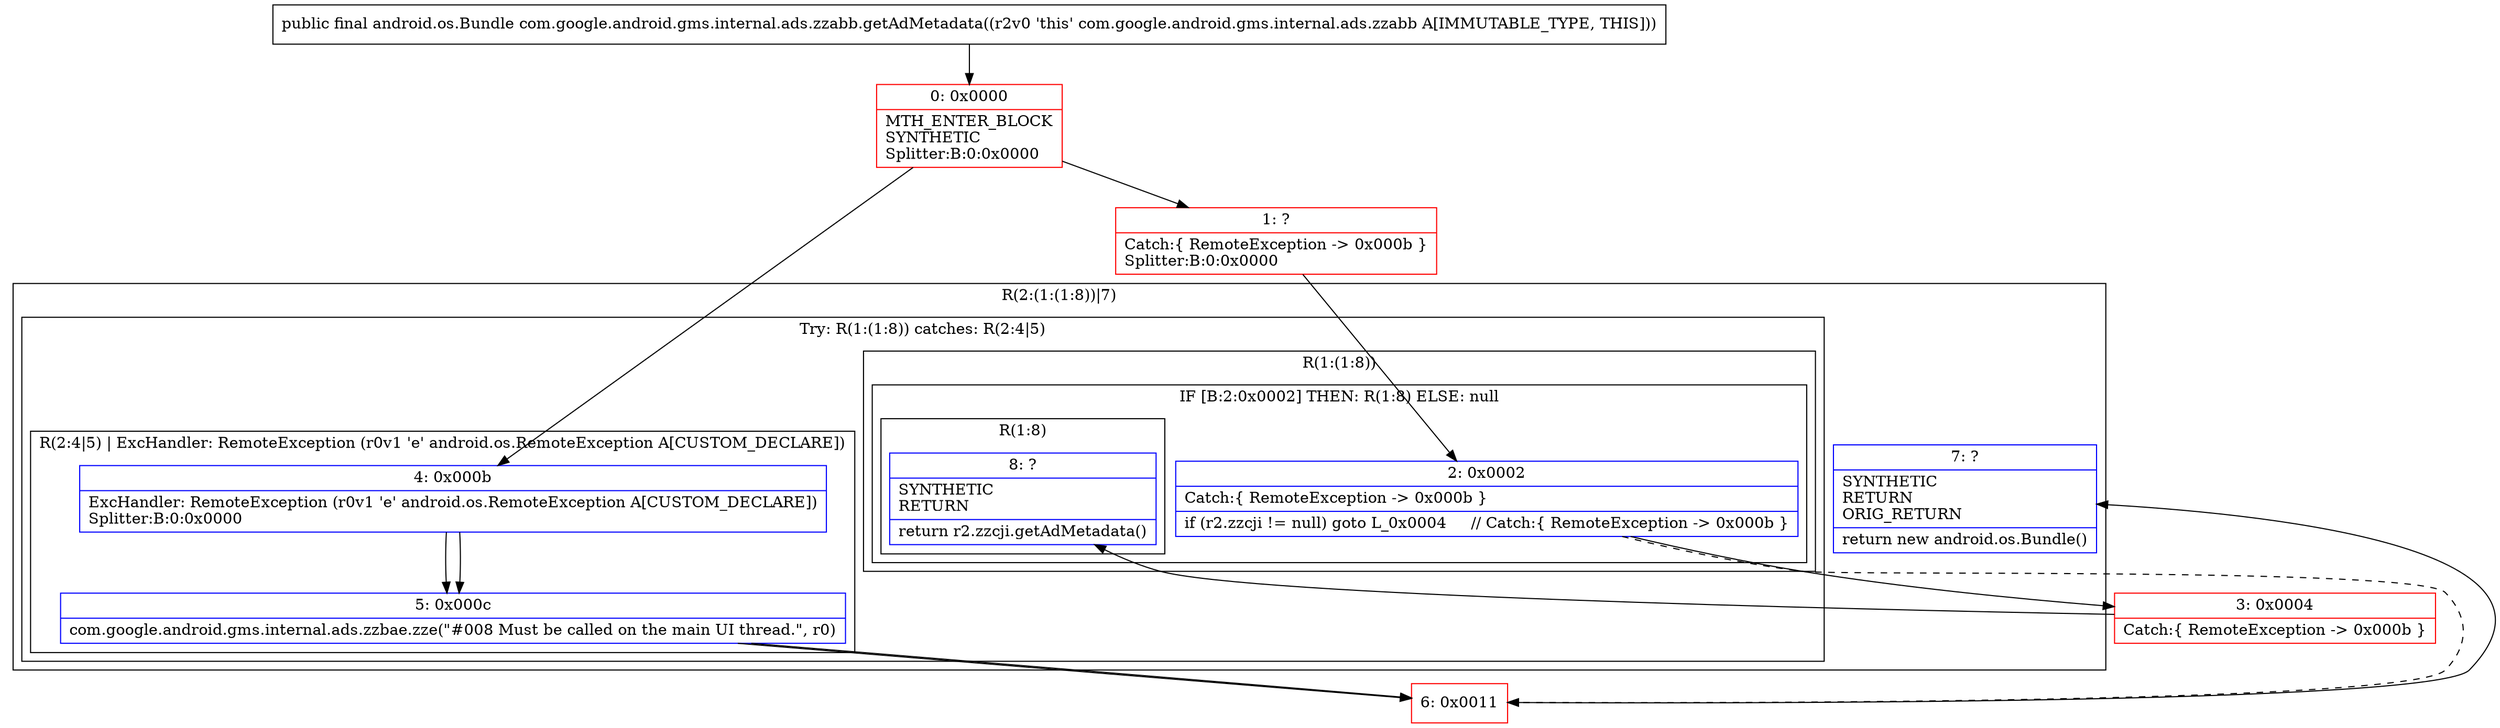digraph "CFG forcom.google.android.gms.internal.ads.zzabb.getAdMetadata()Landroid\/os\/Bundle;" {
subgraph cluster_Region_1397797241 {
label = "R(2:(1:(1:8))|7)";
node [shape=record,color=blue];
subgraph cluster_TryCatchRegion_951274049 {
label = "Try: R(1:(1:8)) catches: R(2:4|5)";
node [shape=record,color=blue];
subgraph cluster_Region_427458621 {
label = "R(1:(1:8))";
node [shape=record,color=blue];
subgraph cluster_IfRegion_1608197544 {
label = "IF [B:2:0x0002] THEN: R(1:8) ELSE: null";
node [shape=record,color=blue];
Node_2 [shape=record,label="{2\:\ 0x0002|Catch:\{ RemoteException \-\> 0x000b \}\l|if (r2.zzcji != null) goto L_0x0004     \/\/ Catch:\{ RemoteException \-\> 0x000b \}\l}"];
subgraph cluster_Region_156671059 {
label = "R(1:8)";
node [shape=record,color=blue];
Node_8 [shape=record,label="{8\:\ ?|SYNTHETIC\lRETURN\l|return r2.zzcji.getAdMetadata()\l}"];
}
}
}
subgraph cluster_Region_722808442 {
label = "R(2:4|5) | ExcHandler: RemoteException (r0v1 'e' android.os.RemoteException A[CUSTOM_DECLARE])\l";
node [shape=record,color=blue];
Node_4 [shape=record,label="{4\:\ 0x000b|ExcHandler: RemoteException (r0v1 'e' android.os.RemoteException A[CUSTOM_DECLARE])\lSplitter:B:0:0x0000\l}"];
Node_5 [shape=record,label="{5\:\ 0x000c|com.google.android.gms.internal.ads.zzbae.zze(\"#008 Must be called on the main UI thread.\", r0)\l}"];
}
}
Node_7 [shape=record,label="{7\:\ ?|SYNTHETIC\lRETURN\lORIG_RETURN\l|return new android.os.Bundle()\l}"];
}
subgraph cluster_Region_722808442 {
label = "R(2:4|5) | ExcHandler: RemoteException (r0v1 'e' android.os.RemoteException A[CUSTOM_DECLARE])\l";
node [shape=record,color=blue];
Node_4 [shape=record,label="{4\:\ 0x000b|ExcHandler: RemoteException (r0v1 'e' android.os.RemoteException A[CUSTOM_DECLARE])\lSplitter:B:0:0x0000\l}"];
Node_5 [shape=record,label="{5\:\ 0x000c|com.google.android.gms.internal.ads.zzbae.zze(\"#008 Must be called on the main UI thread.\", r0)\l}"];
}
Node_0 [shape=record,color=red,label="{0\:\ 0x0000|MTH_ENTER_BLOCK\lSYNTHETIC\lSplitter:B:0:0x0000\l}"];
Node_1 [shape=record,color=red,label="{1\:\ ?|Catch:\{ RemoteException \-\> 0x000b \}\lSplitter:B:0:0x0000\l}"];
Node_3 [shape=record,color=red,label="{3\:\ 0x0004|Catch:\{ RemoteException \-\> 0x000b \}\l}"];
Node_6 [shape=record,color=red,label="{6\:\ 0x0011}"];
MethodNode[shape=record,label="{public final android.os.Bundle com.google.android.gms.internal.ads.zzabb.getAdMetadata((r2v0 'this' com.google.android.gms.internal.ads.zzabb A[IMMUTABLE_TYPE, THIS])) }"];
MethodNode -> Node_0;
Node_2 -> Node_3;
Node_2 -> Node_6[style=dashed];
Node_4 -> Node_5;
Node_5 -> Node_6;
Node_4 -> Node_5;
Node_5 -> Node_6;
Node_0 -> Node_1;
Node_0 -> Node_4;
Node_1 -> Node_2;
Node_3 -> Node_8;
Node_6 -> Node_7;
}

